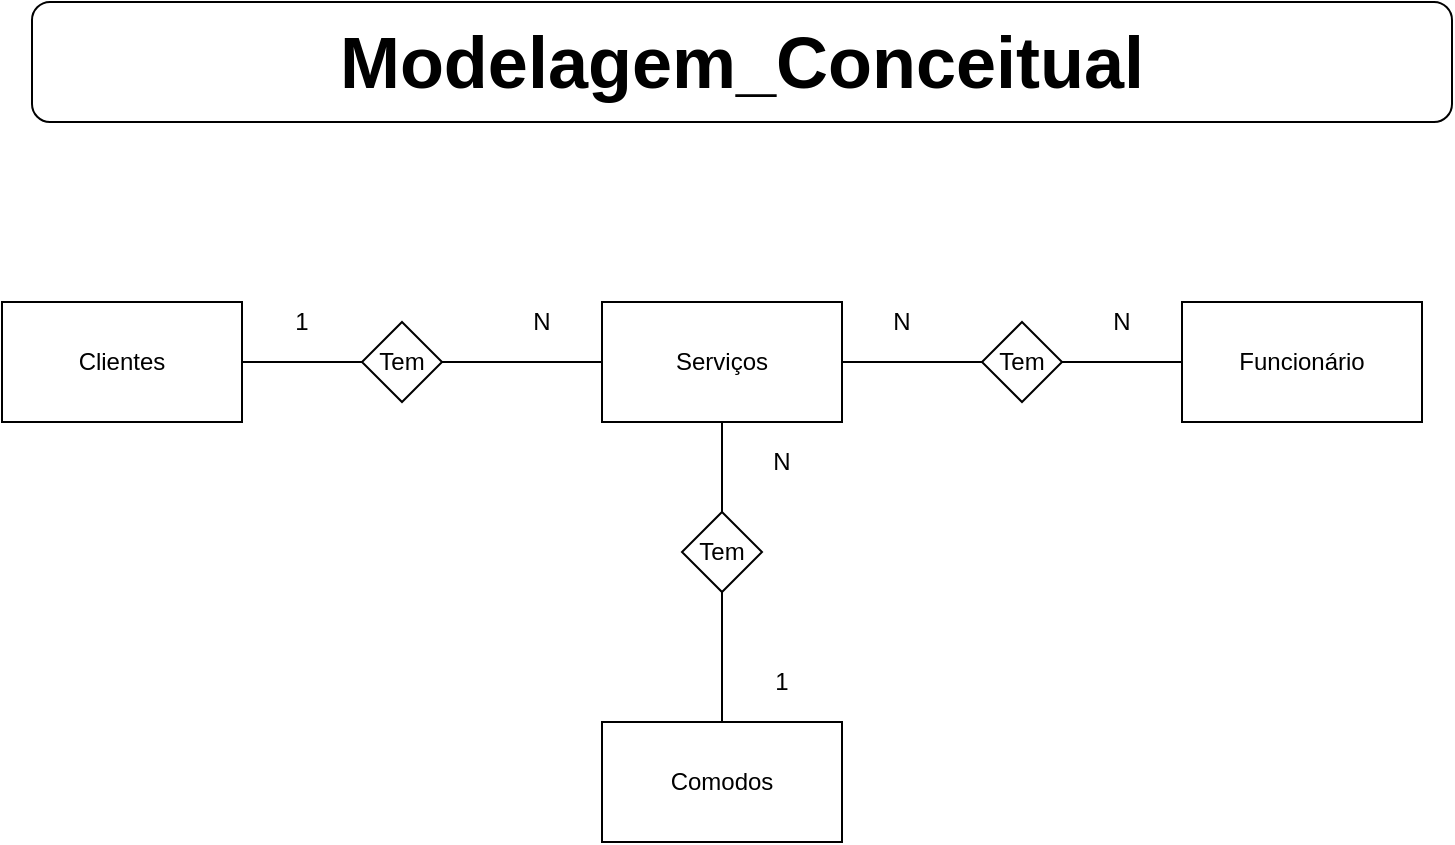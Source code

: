 <mxfile version="11.1.2" type="device"><diagram id="-ONIWjLcYn6KULqyuX0h" name="Conceitual"><mxGraphModel dx="760" dy="557" grid="1" gridSize="10" guides="1" tooltips="1" connect="1" arrows="1" fold="1" page="1" pageScale="1" pageWidth="827" pageHeight="1169" math="0" shadow="0"><root><mxCell id="0"/><mxCell id="1" parent="0"/><mxCell id="YI9WkKxyO9w0o32h7mW9-1" value="&lt;font style=&quot;font-size: 36px&quot;&gt;&lt;b&gt;Modelagem_Conceitual&lt;/b&gt;&lt;/font&gt;" style="rounded=1;whiteSpace=wrap;html=1;" vertex="1" parent="1"><mxGeometry x="45" y="80" width="710" height="60" as="geometry"/></mxCell><mxCell id="YI9WkKxyO9w0o32h7mW9-2" value="Clientes" style="rounded=0;whiteSpace=wrap;html=1;" vertex="1" parent="1"><mxGeometry x="30" y="230" width="120" height="60" as="geometry"/></mxCell><mxCell id="YI9WkKxyO9w0o32h7mW9-4" value="Tem" style="rhombus;whiteSpace=wrap;html=1;" vertex="1" parent="1"><mxGeometry x="210" y="240" width="40" height="40" as="geometry"/></mxCell><mxCell id="YI9WkKxyO9w0o32h7mW9-5" value="N" style="text;html=1;strokeColor=none;fillColor=none;align=center;verticalAlign=middle;whiteSpace=wrap;rounded=0;" vertex="1" parent="1"><mxGeometry x="280" y="230" width="40" height="20" as="geometry"/></mxCell><mxCell id="YI9WkKxyO9w0o32h7mW9-7" value="Serviços" style="rounded=0;whiteSpace=wrap;html=1;" vertex="1" parent="1"><mxGeometry x="330" y="230" width="120" height="60" as="geometry"/></mxCell><mxCell id="YI9WkKxyO9w0o32h7mW9-8" value="Funcionário" style="rounded=0;whiteSpace=wrap;html=1;" vertex="1" parent="1"><mxGeometry x="620" y="230" width="120" height="60" as="geometry"/></mxCell><mxCell id="YI9WkKxyO9w0o32h7mW9-12" value="" style="endArrow=none;html=1;entryX=0;entryY=0.5;entryDx=0;entryDy=0;exitX=1;exitY=0.5;exitDx=0;exitDy=0;" edge="1" parent="1" source="YI9WkKxyO9w0o32h7mW9-2" target="YI9WkKxyO9w0o32h7mW9-4"><mxGeometry width="50" height="50" relative="1" as="geometry"><mxPoint x="-10" y="560" as="sourcePoint"/><mxPoint x="40" y="510" as="targetPoint"/></mxGeometry></mxCell><mxCell id="YI9WkKxyO9w0o32h7mW9-13" value="" style="endArrow=none;html=1;entryX=0;entryY=0.5;entryDx=0;entryDy=0;exitX=1;exitY=0.5;exitDx=0;exitDy=0;" edge="1" parent="1" source="YI9WkKxyO9w0o32h7mW9-4" target="YI9WkKxyO9w0o32h7mW9-7"><mxGeometry width="50" height="50" relative="1" as="geometry"><mxPoint x="250" y="260" as="sourcePoint"/><mxPoint x="220" y="270" as="targetPoint"/></mxGeometry></mxCell><mxCell id="YI9WkKxyO9w0o32h7mW9-14" value="1" style="text;html=1;strokeColor=none;fillColor=none;align=center;verticalAlign=middle;whiteSpace=wrap;rounded=0;" vertex="1" parent="1"><mxGeometry x="160" y="230" width="40" height="20" as="geometry"/></mxCell><mxCell id="YI9WkKxyO9w0o32h7mW9-15" value="Tem" style="rhombus;whiteSpace=wrap;html=1;" vertex="1" parent="1"><mxGeometry x="520" y="240" width="40" height="40" as="geometry"/></mxCell><mxCell id="YI9WkKxyO9w0o32h7mW9-16" value="" style="endArrow=none;html=1;entryX=0;entryY=0.5;entryDx=0;entryDy=0;exitX=1;exitY=0.5;exitDx=0;exitDy=0;" edge="1" parent="1" source="YI9WkKxyO9w0o32h7mW9-7" target="YI9WkKxyO9w0o32h7mW9-15"><mxGeometry width="50" height="50" relative="1" as="geometry"><mxPoint x="160" y="270" as="sourcePoint"/><mxPoint x="220" y="270" as="targetPoint"/></mxGeometry></mxCell><mxCell id="YI9WkKxyO9w0o32h7mW9-18" value="" style="endArrow=none;html=1;entryX=0;entryY=0.5;entryDx=0;entryDy=0;exitX=1;exitY=0.5;exitDx=0;exitDy=0;" edge="1" parent="1" source="YI9WkKxyO9w0o32h7mW9-15" target="YI9WkKxyO9w0o32h7mW9-8"><mxGeometry width="50" height="50" relative="1" as="geometry"><mxPoint x="560" y="260" as="sourcePoint"/><mxPoint x="530" y="270" as="targetPoint"/></mxGeometry></mxCell><mxCell id="YI9WkKxyO9w0o32h7mW9-19" value="N" style="text;html=1;strokeColor=none;fillColor=none;align=center;verticalAlign=middle;whiteSpace=wrap;rounded=0;" vertex="1" parent="1"><mxGeometry x="460" y="230" width="40" height="20" as="geometry"/></mxCell><mxCell id="YI9WkKxyO9w0o32h7mW9-20" value="N" style="text;html=1;strokeColor=none;fillColor=none;align=center;verticalAlign=middle;whiteSpace=wrap;rounded=0;" vertex="1" parent="1"><mxGeometry x="570" y="230" width="40" height="20" as="geometry"/></mxCell><mxCell id="YI9WkKxyO9w0o32h7mW9-21" value="Comodos" style="rounded=0;whiteSpace=wrap;html=1;" vertex="1" parent="1"><mxGeometry x="330" y="440" width="120" height="60" as="geometry"/></mxCell><mxCell id="YI9WkKxyO9w0o32h7mW9-22" value="Tem" style="rhombus;whiteSpace=wrap;html=1;" vertex="1" parent="1"><mxGeometry x="370" y="335" width="40" height="40" as="geometry"/></mxCell><mxCell id="YI9WkKxyO9w0o32h7mW9-23" value="" style="endArrow=none;html=1;entryX=0.5;entryY=0;entryDx=0;entryDy=0;exitX=0.5;exitY=1;exitDx=0;exitDy=0;" edge="1" parent="1" source="YI9WkKxyO9w0o32h7mW9-7" target="YI9WkKxyO9w0o32h7mW9-22"><mxGeometry width="50" height="50" relative="1" as="geometry"><mxPoint x="260" y="270" as="sourcePoint"/><mxPoint x="340" y="270" as="targetPoint"/></mxGeometry></mxCell><mxCell id="YI9WkKxyO9w0o32h7mW9-24" value="" style="endArrow=none;html=1;entryX=0.5;entryY=1;entryDx=0;entryDy=0;exitX=0.5;exitY=0;exitDx=0;exitDy=0;" edge="1" parent="1" source="YI9WkKxyO9w0o32h7mW9-21" target="YI9WkKxyO9w0o32h7mW9-22"><mxGeometry width="50" height="50" relative="1" as="geometry"><mxPoint x="160" y="270" as="sourcePoint"/><mxPoint x="220" y="270" as="targetPoint"/></mxGeometry></mxCell><mxCell id="YI9WkKxyO9w0o32h7mW9-25" value="1" style="text;html=1;strokeColor=none;fillColor=none;align=center;verticalAlign=middle;whiteSpace=wrap;rounded=0;" vertex="1" parent="1"><mxGeometry x="400" y="410" width="40" height="20" as="geometry"/></mxCell><mxCell id="YI9WkKxyO9w0o32h7mW9-26" value="N" style="text;html=1;strokeColor=none;fillColor=none;align=center;verticalAlign=middle;whiteSpace=wrap;rounded=0;" vertex="1" parent="1"><mxGeometry x="400" y="300" width="40" height="20" as="geometry"/></mxCell></root></mxGraphModel></diagram><diagram id="pHB8DzL6P9TbNTN1HNuI" name="Lógico"><mxGraphModel dx="1086" dy="796" grid="1" gridSize="10" guides="1" tooltips="1" connect="1" arrows="1" fold="1" page="1" pageScale="1" pageWidth="827" pageHeight="1169" math="0" shadow="0"><root><mxCell id="p-7ZFCPBtbDnm3WlaFBK-0"/><mxCell id="p-7ZFCPBtbDnm3WlaFBK-1" parent="p-7ZFCPBtbDnm3WlaFBK-0"/><mxCell id="p-7ZFCPBtbDnm3WlaFBK-2" value="&lt;font style=&quot;font-size: 36px&quot;&gt;&lt;b&gt;Modelagem_Lógico&lt;/b&gt;&lt;/font&gt;" style="rounded=1;whiteSpace=wrap;html=1;" vertex="1" parent="p-7ZFCPBtbDnm3WlaFBK-1"><mxGeometry x="45" y="80" width="710" height="60" as="geometry"/></mxCell><mxCell id="p-7ZFCPBtbDnm3WlaFBK-3" value="Clientes" style="swimlane;fontStyle=0;childLayout=stackLayout;horizontal=1;startSize=26;fillColor=#e0e0e0;horizontalStack=0;resizeParent=1;resizeParentMax=0;resizeLast=0;collapsible=1;marginBottom=0;swimlaneFillColor=#ffffff;align=center;fontSize=14;" vertex="1" parent="p-7ZFCPBtbDnm3WlaFBK-1"><mxGeometry x="-0.5" y="221" width="235" height="160" as="geometry"/></mxCell><mxCell id="p-7ZFCPBtbDnm3WlaFBK-4" value="IdCliente : INT" style="shape=partialRectangle;top=0;left=0;right=0;bottom=1;align=left;verticalAlign=middle;fillColor=none;spacingLeft=34;spacingRight=4;overflow=hidden;rotatable=0;points=[[0,0.5],[1,0.5]];portConstraint=eastwest;dropTarget=0;fontStyle=5;fontSize=12;" vertex="1" parent="p-7ZFCPBtbDnm3WlaFBK-3"><mxGeometry y="26" width="235" height="30" as="geometry"/></mxCell><mxCell id="p-7ZFCPBtbDnm3WlaFBK-5" value="PK" style="shape=partialRectangle;top=0;left=0;bottom=0;fillColor=none;align=left;verticalAlign=middle;spacingLeft=4;spacingRight=4;overflow=hidden;rotatable=0;points=[];portConstraint=eastwest;part=1;fontSize=12;" vertex="1" connectable="0" parent="p-7ZFCPBtbDnm3WlaFBK-4"><mxGeometry width="30" height="30" as="geometry"/></mxCell><mxCell id="p-7ZFCPBtbDnm3WlaFBK-6" value="NomeFantasia : VARCHAR(250)" style="shape=partialRectangle;top=0;left=0;right=0;bottom=0;align=left;verticalAlign=top;fillColor=none;spacingLeft=34;spacingRight=4;overflow=hidden;rotatable=0;points=[[0,0.5],[1,0.5]];portConstraint=eastwest;dropTarget=0;fontSize=12;" vertex="1" parent="p-7ZFCPBtbDnm3WlaFBK-3"><mxGeometry y="56" width="235" height="26" as="geometry"/></mxCell><mxCell id="p-7ZFCPBtbDnm3WlaFBK-7" value="" style="shape=partialRectangle;top=0;left=0;bottom=0;fillColor=none;align=left;verticalAlign=top;spacingLeft=4;spacingRight=4;overflow=hidden;rotatable=0;points=[];portConstraint=eastwest;part=1;fontSize=12;" vertex="1" connectable="0" parent="p-7ZFCPBtbDnm3WlaFBK-6"><mxGeometry width="30" height="26" as="geometry"/></mxCell><mxCell id="p-7ZFCPBtbDnm3WlaFBK-8" value="RazaoSocial : VARCHAR(400)" style="shape=partialRectangle;top=0;left=0;right=0;bottom=0;align=left;verticalAlign=top;fillColor=none;spacingLeft=34;spacingRight=4;overflow=hidden;rotatable=0;points=[[0,0.5],[1,0.5]];portConstraint=eastwest;dropTarget=0;fontSize=12;" vertex="1" parent="p-7ZFCPBtbDnm3WlaFBK-3"><mxGeometry y="82" width="235" height="26" as="geometry"/></mxCell><mxCell id="p-7ZFCPBtbDnm3WlaFBK-9" value="" style="shape=partialRectangle;top=0;left=0;bottom=0;fillColor=none;align=left;verticalAlign=top;spacingLeft=4;spacingRight=4;overflow=hidden;rotatable=0;points=[];portConstraint=eastwest;part=1;fontSize=12;" vertex="1" connectable="0" parent="p-7ZFCPBtbDnm3WlaFBK-8"><mxGeometry width="30" height="26" as="geometry"/></mxCell><mxCell id="p-7ZFCPBtbDnm3WlaFBK-10" value="CNPJ : VARCHAR(200)" style="shape=partialRectangle;top=0;left=0;right=0;bottom=0;align=left;verticalAlign=top;fillColor=none;spacingLeft=34;spacingRight=4;overflow=hidden;rotatable=0;points=[[0,0.5],[1,0.5]];portConstraint=eastwest;dropTarget=0;fontSize=12;" vertex="1" parent="p-7ZFCPBtbDnm3WlaFBK-3"><mxGeometry y="108" width="235" height="26" as="geometry"/></mxCell><mxCell id="p-7ZFCPBtbDnm3WlaFBK-11" value="" style="shape=partialRectangle;top=0;left=0;bottom=0;fillColor=none;align=left;verticalAlign=top;spacingLeft=4;spacingRight=4;overflow=hidden;rotatable=0;points=[];portConstraint=eastwest;part=1;fontSize=12;" vertex="1" connectable="0" parent="p-7ZFCPBtbDnm3WlaFBK-10"><mxGeometry width="30" height="26" as="geometry"/></mxCell><mxCell id="30kR6xPoTC5rTTu5gw0f-0" value="Endereco : VARCHAR(250)" style="shape=partialRectangle;top=0;left=0;right=0;bottom=0;align=left;verticalAlign=top;fillColor=none;spacingLeft=34;spacingRight=4;overflow=hidden;rotatable=0;points=[[0,0.5],[1,0.5]];portConstraint=eastwest;dropTarget=0;fontSize=12;" vertex="1" parent="p-7ZFCPBtbDnm3WlaFBK-3"><mxGeometry y="134" width="235" height="26" as="geometry"/></mxCell><mxCell id="30kR6xPoTC5rTTu5gw0f-1" value="" style="shape=partialRectangle;top=0;left=0;bottom=0;fillColor=none;align=left;verticalAlign=top;spacingLeft=4;spacingRight=4;overflow=hidden;rotatable=0;points=[];portConstraint=eastwest;part=1;fontSize=12;" vertex="1" connectable="0" parent="30kR6xPoTC5rTTu5gw0f-0"><mxGeometry width="30" height="26" as="geometry"/></mxCell><mxCell id="30kR6xPoTC5rTTu5gw0f-4" value="Comodos" style="swimlane;fontStyle=0;childLayout=stackLayout;horizontal=1;startSize=26;fillColor=#e0e0e0;horizontalStack=0;resizeParent=1;resizeParentMax=0;resizeLast=0;collapsible=1;marginBottom=0;swimlaneFillColor=#ffffff;align=center;fontSize=14;" vertex="1" parent="p-7ZFCPBtbDnm3WlaFBK-1"><mxGeometry x="-0.5" y="419" width="235" height="82" as="geometry"/></mxCell><mxCell id="30kR6xPoTC5rTTu5gw0f-5" value="IdComodo : INT" style="shape=partialRectangle;top=0;left=0;right=0;bottom=1;align=left;verticalAlign=middle;fillColor=none;spacingLeft=34;spacingRight=4;overflow=hidden;rotatable=0;points=[[0,0.5],[1,0.5]];portConstraint=eastwest;dropTarget=0;fontStyle=5;fontSize=12;" vertex="1" parent="30kR6xPoTC5rTTu5gw0f-4"><mxGeometry y="26" width="235" height="30" as="geometry"/></mxCell><mxCell id="30kR6xPoTC5rTTu5gw0f-6" value="PK" style="shape=partialRectangle;top=0;left=0;bottom=0;fillColor=none;align=left;verticalAlign=middle;spacingLeft=4;spacingRight=4;overflow=hidden;rotatable=0;points=[];portConstraint=eastwest;part=1;fontSize=12;" vertex="1" connectable="0" parent="30kR6xPoTC5rTTu5gw0f-5"><mxGeometry width="30" height="30" as="geometry"/></mxCell><mxCell id="30kR6xPoTC5rTTu5gw0f-7" value="Nome: VARCHAR(250)" style="shape=partialRectangle;top=0;left=0;right=0;bottom=0;align=left;verticalAlign=top;fillColor=none;spacingLeft=34;spacingRight=4;overflow=hidden;rotatable=0;points=[[0,0.5],[1,0.5]];portConstraint=eastwest;dropTarget=0;fontSize=12;" vertex="1" parent="30kR6xPoTC5rTTu5gw0f-4"><mxGeometry y="56" width="235" height="26" as="geometry"/></mxCell><mxCell id="30kR6xPoTC5rTTu5gw0f-8" value="" style="shape=partialRectangle;top=0;left=0;bottom=0;fillColor=none;align=left;verticalAlign=top;spacingLeft=4;spacingRight=4;overflow=hidden;rotatable=0;points=[];portConstraint=eastwest;part=1;fontSize=12;" vertex="1" connectable="0" parent="30kR6xPoTC5rTTu5gw0f-7"><mxGeometry width="30" height="26" as="geometry"/></mxCell><mxCell id="KpibbPNE0Mnyw3hFToVk-0" value="Servicos" style="swimlane;fontStyle=0;childLayout=stackLayout;horizontal=1;startSize=26;fillColor=#e0e0e0;horizontalStack=0;resizeParent=1;resizeParentMax=0;resizeLast=0;collapsible=1;marginBottom=0;swimlaneFillColor=#ffffff;align=center;fontSize=14;" vertex="1" parent="p-7ZFCPBtbDnm3WlaFBK-1"><mxGeometry x="334.5" y="249" width="235" height="212" as="geometry"/></mxCell><mxCell id="KpibbPNE0Mnyw3hFToVk-1" value="IdServicos : INT" style="shape=partialRectangle;top=0;left=0;right=0;bottom=1;align=left;verticalAlign=middle;fillColor=none;spacingLeft=34;spacingRight=4;overflow=hidden;rotatable=0;points=[[0,0.5],[1,0.5]];portConstraint=eastwest;dropTarget=0;fontStyle=5;fontSize=12;" vertex="1" parent="KpibbPNE0Mnyw3hFToVk-0"><mxGeometry y="26" width="235" height="30" as="geometry"/></mxCell><mxCell id="KpibbPNE0Mnyw3hFToVk-2" value="PK" style="shape=partialRectangle;top=0;left=0;bottom=0;fillColor=none;align=left;verticalAlign=middle;spacingLeft=4;spacingRight=4;overflow=hidden;rotatable=0;points=[];portConstraint=eastwest;part=1;fontSize=12;" vertex="1" connectable="0" parent="KpibbPNE0Mnyw3hFToVk-1"><mxGeometry width="30" height="30" as="geometry"/></mxCell><mxCell id="KpibbPNE0Mnyw3hFToVk-3" value="Descricao : VARCHAR(250)" style="shape=partialRectangle;top=0;left=0;right=0;bottom=0;align=left;verticalAlign=top;fillColor=none;spacingLeft=34;spacingRight=4;overflow=hidden;rotatable=0;points=[[0,0.5],[1,0.5]];portConstraint=eastwest;dropTarget=0;fontSize=12;" vertex="1" parent="KpibbPNE0Mnyw3hFToVk-0"><mxGeometry y="56" width="235" height="26" as="geometry"/></mxCell><mxCell id="KpibbPNE0Mnyw3hFToVk-4" value="" style="shape=partialRectangle;top=0;left=0;bottom=0;fillColor=none;align=left;verticalAlign=top;spacingLeft=4;spacingRight=4;overflow=hidden;rotatable=0;points=[];portConstraint=eastwest;part=1;fontSize=12;" vertex="1" connectable="0" parent="KpibbPNE0Mnyw3hFToVk-3"><mxGeometry width="30" height="26" as="geometry"/></mxCell><mxCell id="KpibbPNE0Mnyw3hFToVk-5" value="Preco : VARCHAR(250)" style="shape=partialRectangle;top=0;left=0;right=0;bottom=0;align=left;verticalAlign=top;fillColor=none;spacingLeft=34;spacingRight=4;overflow=hidden;rotatable=0;points=[[0,0.5],[1,0.5]];portConstraint=eastwest;dropTarget=0;fontSize=12;" vertex="1" parent="KpibbPNE0Mnyw3hFToVk-0"><mxGeometry y="82" width="235" height="26" as="geometry"/></mxCell><mxCell id="KpibbPNE0Mnyw3hFToVk-6" value="" style="shape=partialRectangle;top=0;left=0;bottom=0;fillColor=none;align=left;verticalAlign=top;spacingLeft=4;spacingRight=4;overflow=hidden;rotatable=0;points=[];portConstraint=eastwest;part=1;fontSize=12;" vertex="1" connectable="0" parent="KpibbPNE0Mnyw3hFToVk-5"><mxGeometry width="30" height="26" as="geometry"/></mxCell><mxCell id="KpibbPNE0Mnyw3hFToVk-7" value="DataInicio : DATETIME" style="shape=partialRectangle;top=0;left=0;right=0;bottom=0;align=left;verticalAlign=top;fillColor=none;spacingLeft=34;spacingRight=4;overflow=hidden;rotatable=0;points=[[0,0.5],[1,0.5]];portConstraint=eastwest;dropTarget=0;fontSize=12;" vertex="1" parent="KpibbPNE0Mnyw3hFToVk-0"><mxGeometry y="108" width="235" height="26" as="geometry"/></mxCell><mxCell id="KpibbPNE0Mnyw3hFToVk-8" value="" style="shape=partialRectangle;top=0;left=0;bottom=0;fillColor=none;align=left;verticalAlign=top;spacingLeft=4;spacingRight=4;overflow=hidden;rotatable=0;points=[];portConstraint=eastwest;part=1;fontSize=12;" vertex="1" connectable="0" parent="KpibbPNE0Mnyw3hFToVk-7"><mxGeometry width="30" height="26" as="geometry"/></mxCell><mxCell id="KpibbPNE0Mnyw3hFToVk-9" value="DataTermino : DATETIME" style="shape=partialRectangle;top=0;left=0;right=0;bottom=0;align=left;verticalAlign=top;fillColor=none;spacingLeft=34;spacingRight=4;overflow=hidden;rotatable=0;points=[[0,0.5],[1,0.5]];portConstraint=eastwest;dropTarget=0;fontSize=12;" vertex="1" parent="KpibbPNE0Mnyw3hFToVk-0"><mxGeometry y="134" width="235" height="26" as="geometry"/></mxCell><mxCell id="KpibbPNE0Mnyw3hFToVk-10" value="" style="shape=partialRectangle;top=0;left=0;bottom=0;fillColor=none;align=left;verticalAlign=top;spacingLeft=4;spacingRight=4;overflow=hidden;rotatable=0;points=[];portConstraint=eastwest;part=1;fontSize=12;" vertex="1" connectable="0" parent="KpibbPNE0Mnyw3hFToVk-9"><mxGeometry width="30" height="26" as="geometry"/></mxCell><mxCell id="KpibbPNE0Mnyw3hFToVk-22" value="IdCliente : INT" style="shape=partialRectangle;top=0;left=0;right=0;bottom=0;align=left;verticalAlign=top;fillColor=none;spacingLeft=34;spacingRight=4;overflow=hidden;rotatable=0;points=[[0,0.5],[1,0.5]];portConstraint=eastwest;dropTarget=0;fontSize=12;" vertex="1" parent="KpibbPNE0Mnyw3hFToVk-0"><mxGeometry y="160" width="235" height="26" as="geometry"/></mxCell><mxCell id="KpibbPNE0Mnyw3hFToVk-23" value="FK" style="shape=partialRectangle;top=0;left=0;bottom=0;fillColor=none;align=left;verticalAlign=top;spacingLeft=4;spacingRight=4;overflow=hidden;rotatable=0;points=[];portConstraint=eastwest;part=1;fontSize=12;" vertex="1" connectable="0" parent="KpibbPNE0Mnyw3hFToVk-22"><mxGeometry width="30" height="26" as="geometry"/></mxCell><mxCell id="KpibbPNE0Mnyw3hFToVk-24" value="IdComodo : INT" style="shape=partialRectangle;top=0;left=0;right=0;bottom=0;align=left;verticalAlign=top;fillColor=none;spacingLeft=34;spacingRight=4;overflow=hidden;rotatable=0;points=[[0,0.5],[1,0.5]];portConstraint=eastwest;dropTarget=0;fontSize=12;" vertex="1" parent="KpibbPNE0Mnyw3hFToVk-0"><mxGeometry y="186" width="235" height="26" as="geometry"/></mxCell><mxCell id="KpibbPNE0Mnyw3hFToVk-25" value="FK" style="shape=partialRectangle;top=0;left=0;bottom=0;fillColor=none;align=left;verticalAlign=top;spacingLeft=4;spacingRight=4;overflow=hidden;rotatable=0;points=[];portConstraint=eastwest;part=1;fontSize=12;" vertex="1" connectable="0" parent="KpibbPNE0Mnyw3hFToVk-24"><mxGeometry width="30" height="26" as="geometry"/></mxCell><mxCell id="2rDpN9_VvPi0iUoaX32w-0" value="" style="edgeStyle=entityRelationEdgeStyle;fontSize=12;html=1;endArrow=ERoneToMany;entryX=0;entryY=0.5;entryDx=0;entryDy=0;exitX=1;exitY=0.5;exitDx=0;exitDy=0;" edge="1" parent="p-7ZFCPBtbDnm3WlaFBK-1" source="p-7ZFCPBtbDnm3WlaFBK-4" target="KpibbPNE0Mnyw3hFToVk-22"><mxGeometry width="100" height="100" relative="1" as="geometry"><mxPoint x="-15.5" y="619" as="sourcePoint"/><mxPoint x="84.5" y="519" as="targetPoint"/></mxGeometry></mxCell><mxCell id="2rDpN9_VvPi0iUoaX32w-2" value="" style="edgeStyle=entityRelationEdgeStyle;fontSize=12;html=1;endArrow=ERoneToMany;entryX=0;entryY=0.5;entryDx=0;entryDy=0;" edge="1" parent="p-7ZFCPBtbDnm3WlaFBK-1" source="30kR6xPoTC5rTTu5gw0f-5" target="KpibbPNE0Mnyw3hFToVk-24"><mxGeometry width="100" height="100" relative="1" as="geometry"><mxPoint x="-15.5" y="619" as="sourcePoint"/><mxPoint x="84.5" y="519" as="targetPoint"/></mxGeometry></mxCell><mxCell id="7i7pOCBwuYVY9cKibIUm-5" value="ServicosFuncionarios" style="swimlane;fontStyle=0;childLayout=stackLayout;horizontal=1;startSize=26;fillColor=#e0e0e0;horizontalStack=0;resizeParent=1;resizeParentMax=0;resizeLast=0;collapsible=1;marginBottom=0;swimlaneFillColor=#ffffff;align=center;fontSize=14;" vertex="1" parent="p-7ZFCPBtbDnm3WlaFBK-1"><mxGeometry x="654.5" y="367" width="235" height="78" as="geometry"/></mxCell><mxCell id="7i7pOCBwuYVY9cKibIUm-8" value="IdServico : INT" style="shape=partialRectangle;top=0;left=0;right=0;bottom=0;align=left;verticalAlign=top;fillColor=none;spacingLeft=34;spacingRight=4;overflow=hidden;rotatable=0;points=[[0,0.5],[1,0.5]];portConstraint=eastwest;dropTarget=0;fontSize=12;" vertex="1" parent="7i7pOCBwuYVY9cKibIUm-5"><mxGeometry y="26" width="235" height="26" as="geometry"/></mxCell><mxCell id="7i7pOCBwuYVY9cKibIUm-9" value="FK" style="shape=partialRectangle;top=0;left=0;bottom=0;fillColor=none;align=left;verticalAlign=top;spacingLeft=4;spacingRight=4;overflow=hidden;rotatable=0;points=[];portConstraint=eastwest;part=1;fontSize=12;" vertex="1" connectable="0" parent="7i7pOCBwuYVY9cKibIUm-8"><mxGeometry width="30" height="26" as="geometry"/></mxCell><mxCell id="7i7pOCBwuYVY9cKibIUm-10" value="IdFuncionario : INT" style="shape=partialRectangle;top=0;left=0;right=0;bottom=0;align=left;verticalAlign=top;fillColor=none;spacingLeft=34;spacingRight=4;overflow=hidden;rotatable=0;points=[[0,0.5],[1,0.5]];portConstraint=eastwest;dropTarget=0;fontSize=12;" vertex="1" parent="7i7pOCBwuYVY9cKibIUm-5"><mxGeometry y="52" width="235" height="26" as="geometry"/></mxCell><mxCell id="7i7pOCBwuYVY9cKibIUm-11" value="FK" style="shape=partialRectangle;top=0;left=0;bottom=0;fillColor=none;align=left;verticalAlign=top;spacingLeft=4;spacingRight=4;overflow=hidden;rotatable=0;points=[];portConstraint=eastwest;part=1;fontSize=12;" vertex="1" connectable="0" parent="7i7pOCBwuYVY9cKibIUm-10"><mxGeometry width="30" height="26" as="geometry"/></mxCell><mxCell id="7i7pOCBwuYVY9cKibIUm-16" value="" style="edgeStyle=entityRelationEdgeStyle;fontSize=12;html=1;endArrow=ERoneToMany;entryX=0;entryY=0.5;entryDx=0;entryDy=0;" edge="1" parent="p-7ZFCPBtbDnm3WlaFBK-1" source="KpibbPNE0Mnyw3hFToVk-1" target="7i7pOCBwuYVY9cKibIUm-8"><mxGeometry width="100" height="100" relative="1" as="geometry"><mxPoint x="-15.5" y="709" as="sourcePoint"/><mxPoint x="84.5" y="609" as="targetPoint"/></mxGeometry></mxCell><mxCell id="7i7pOCBwuYVY9cKibIUm-17" value="Funcionarios" style="swimlane;fontStyle=0;childLayout=stackLayout;horizontal=1;startSize=26;fillColor=#e0e0e0;horizontalStack=0;resizeParent=1;resizeParentMax=0;resizeLast=0;collapsible=1;marginBottom=0;swimlaneFillColor=#ffffff;align=center;fontSize=14;" vertex="1" parent="p-7ZFCPBtbDnm3WlaFBK-1"><mxGeometry x="334.5" y="517" width="235" height="108" as="geometry"/></mxCell><mxCell id="7i7pOCBwuYVY9cKibIUm-18" value="IdFuncionarios : INT" style="shape=partialRectangle;top=0;left=0;right=0;bottom=1;align=left;verticalAlign=middle;fillColor=none;spacingLeft=34;spacingRight=4;overflow=hidden;rotatable=0;points=[[0,0.5],[1,0.5]];portConstraint=eastwest;dropTarget=0;fontStyle=5;fontSize=12;" vertex="1" parent="7i7pOCBwuYVY9cKibIUm-17"><mxGeometry y="26" width="235" height="30" as="geometry"/></mxCell><mxCell id="7i7pOCBwuYVY9cKibIUm-19" value="PK" style="shape=partialRectangle;top=0;left=0;bottom=0;fillColor=none;align=left;verticalAlign=middle;spacingLeft=4;spacingRight=4;overflow=hidden;rotatable=0;points=[];portConstraint=eastwest;part=1;fontSize=12;" vertex="1" connectable="0" parent="7i7pOCBwuYVY9cKibIUm-18"><mxGeometry width="30" height="30" as="geometry"/></mxCell><mxCell id="7i7pOCBwuYVY9cKibIUm-20" value="Nome : VARCHAR(250)" style="shape=partialRectangle;top=0;left=0;right=0;bottom=0;align=left;verticalAlign=top;fillColor=none;spacingLeft=34;spacingRight=4;overflow=hidden;rotatable=0;points=[[0,0.5],[1,0.5]];portConstraint=eastwest;dropTarget=0;fontSize=12;" vertex="1" parent="7i7pOCBwuYVY9cKibIUm-17"><mxGeometry y="56" width="235" height="26" as="geometry"/></mxCell><mxCell id="7i7pOCBwuYVY9cKibIUm-21" value="" style="shape=partialRectangle;top=0;left=0;bottom=0;fillColor=none;align=left;verticalAlign=top;spacingLeft=4;spacingRight=4;overflow=hidden;rotatable=0;points=[];portConstraint=eastwest;part=1;fontSize=12;" vertex="1" connectable="0" parent="7i7pOCBwuYVY9cKibIUm-20"><mxGeometry width="30" height="26" as="geometry"/></mxCell><mxCell id="7i7pOCBwuYVY9cKibIUm-22" value="Salario : VARCHAR(250)" style="shape=partialRectangle;top=0;left=0;right=0;bottom=0;align=left;verticalAlign=top;fillColor=none;spacingLeft=34;spacingRight=4;overflow=hidden;rotatable=0;points=[[0,0.5],[1,0.5]];portConstraint=eastwest;dropTarget=0;fontSize=12;" vertex="1" parent="7i7pOCBwuYVY9cKibIUm-17"><mxGeometry y="82" width="235" height="26" as="geometry"/></mxCell><mxCell id="7i7pOCBwuYVY9cKibIUm-23" value="" style="shape=partialRectangle;top=0;left=0;bottom=0;fillColor=none;align=left;verticalAlign=top;spacingLeft=4;spacingRight=4;overflow=hidden;rotatable=0;points=[];portConstraint=eastwest;part=1;fontSize=12;" vertex="1" connectable="0" parent="7i7pOCBwuYVY9cKibIUm-22"><mxGeometry width="30" height="26" as="geometry"/></mxCell><mxCell id="7i7pOCBwuYVY9cKibIUm-28" value="" style="edgeStyle=entityRelationEdgeStyle;fontSize=12;html=1;endArrow=ERoneToMany;entryX=0;entryY=0.5;entryDx=0;entryDy=0;exitX=1;exitY=0.5;exitDx=0;exitDy=0;" edge="1" parent="p-7ZFCPBtbDnm3WlaFBK-1" source="7i7pOCBwuYVY9cKibIUm-18" target="7i7pOCBwuYVY9cKibIUm-10"><mxGeometry width="100" height="100" relative="1" as="geometry"><mxPoint x="4.5" y="669" as="sourcePoint"/><mxPoint x="104.5" y="569" as="targetPoint"/></mxGeometry></mxCell></root></mxGraphModel></diagram></mxfile>